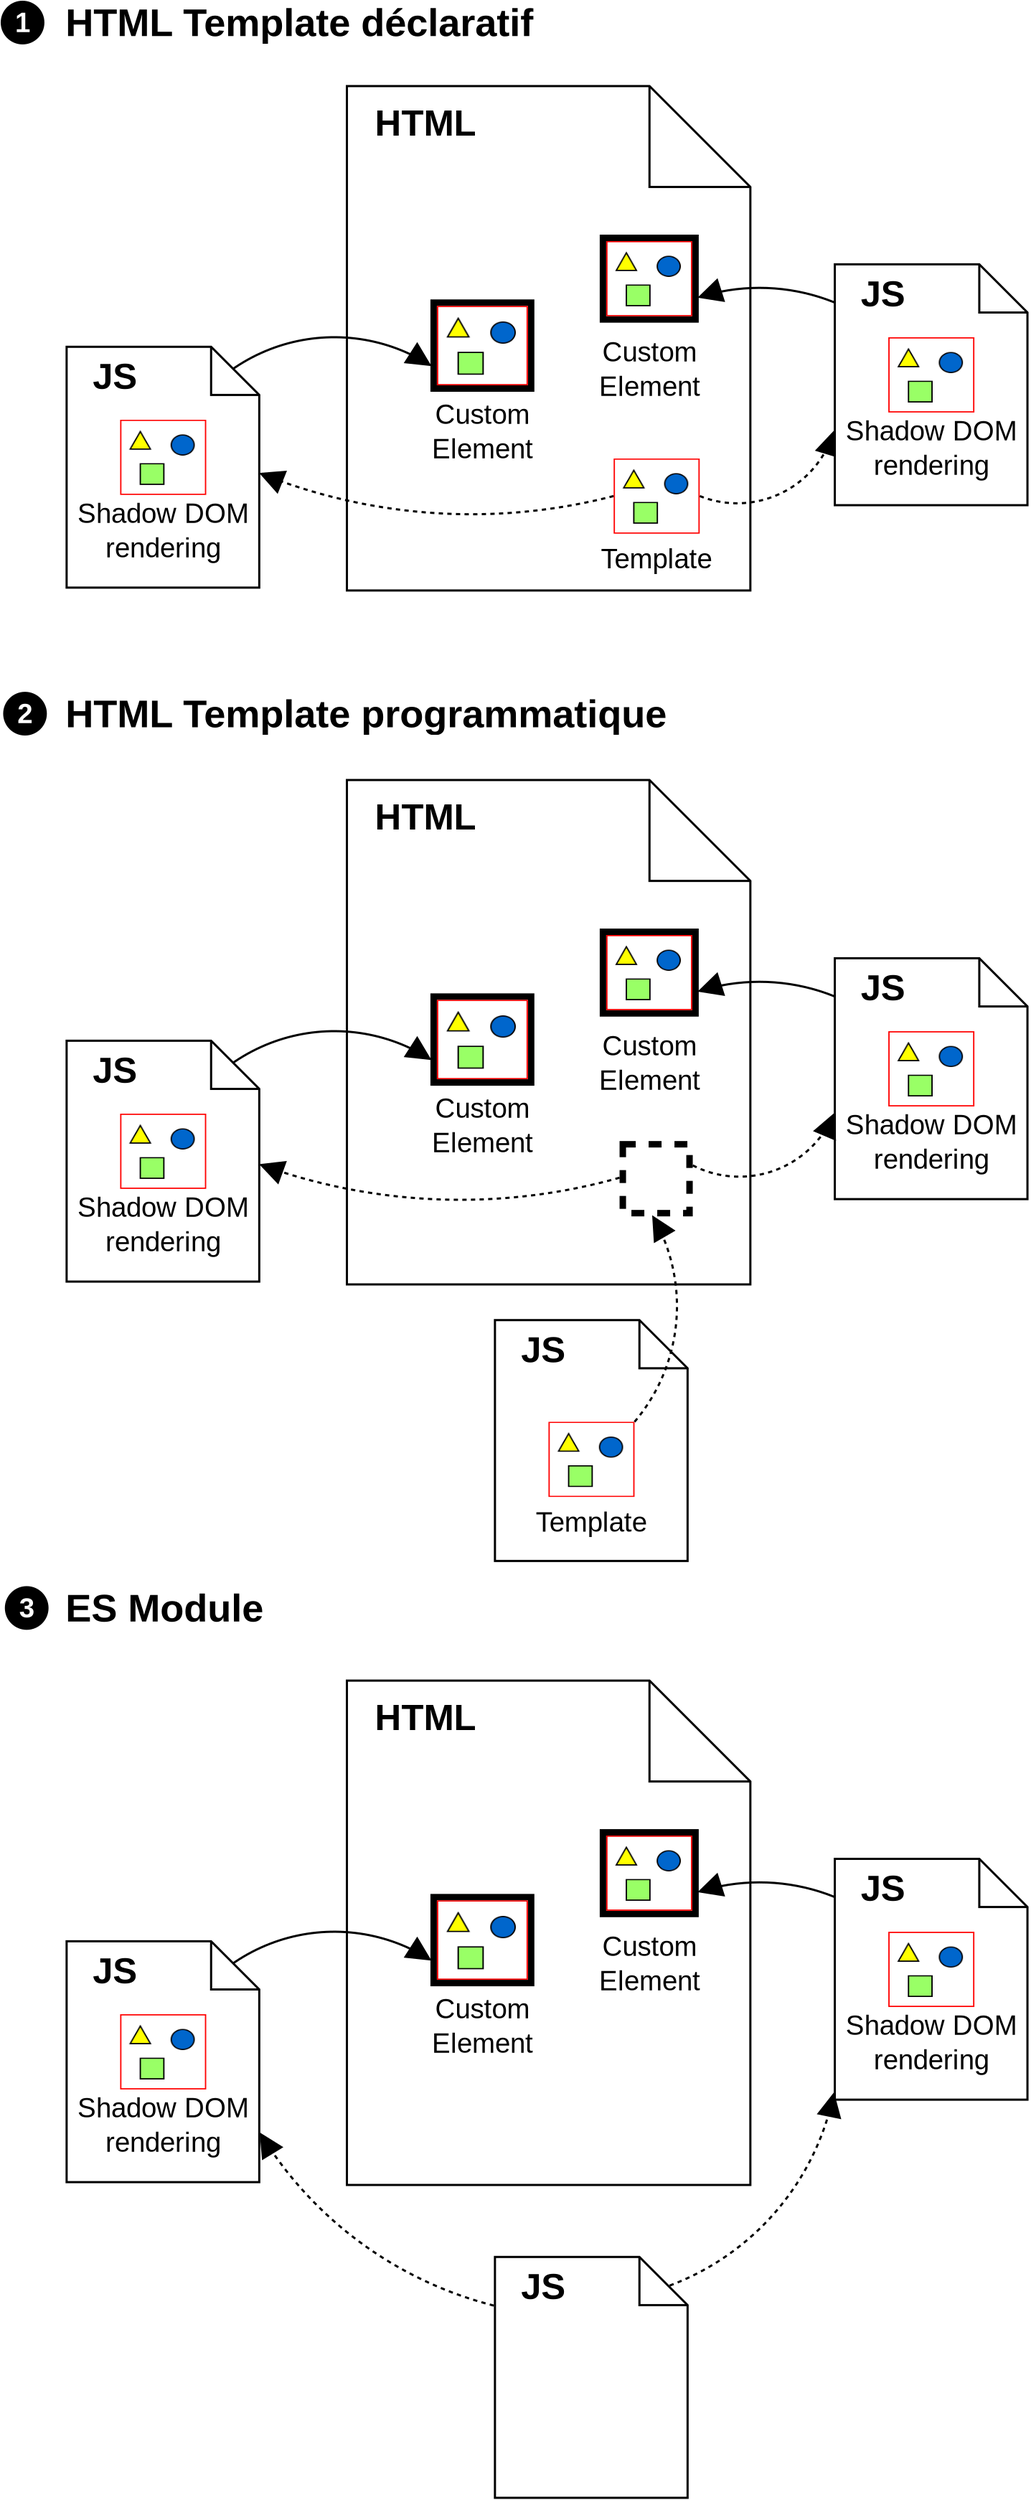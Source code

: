 <?xml version="1.0" encoding="UTF-8"?>
<dia:diagram xmlns:dia="http://www.lysator.liu.se/~alla/dia/">
  <dia:layer name="Background" visible="true" active="true">
    <dia:object type="Filesystem - File" version="1" id="O0">
      <dia:attribute name="obj_pos">
        <dia:point val="13.84,26.618"/>
      </dia:attribute>
      <dia:attribute name="obj_bb">
        <dia:rectangle val="13.815,26.593;23.247,38.358"/>
      </dia:attribute>
      <dia:attribute name="meta">
        <dia:composite type="dict"/>
      </dia:attribute>
      <dia:attribute name="elem_corner">
        <dia:point val="13.84,26.618"/>
      </dia:attribute>
      <dia:attribute name="elem_width">
        <dia:real val="9.372"/>
      </dia:attribute>
      <dia:attribute name="elem_height">
        <dia:real val="11.715"/>
      </dia:attribute>
      <dia:attribute name="line_width">
        <dia:real val="0.05"/>
      </dia:attribute>
      <dia:attribute name="line_colour">
        <dia:color val="#000000"/>
      </dia:attribute>
      <dia:attribute name="fill_colour">
        <dia:color val="#ffffff"/>
      </dia:attribute>
      <dia:attribute name="show_background">
        <dia:boolean val="true"/>
      </dia:attribute>
      <dia:attribute name="line_style">
        <dia:enum val="0"/>
        <dia:real val="1"/>
      </dia:attribute>
      <dia:attribute name="flip_horizontal">
        <dia:boolean val="false"/>
      </dia:attribute>
      <dia:attribute name="flip_vertical">
        <dia:boolean val="false"/>
      </dia:attribute>
      <dia:attribute name="subscale">
        <dia:real val="1"/>
      </dia:attribute>
    </dia:object>
    <dia:object type="Standard - Text" version="1" id="O1">
      <dia:attribute name="obj_pos">
        <dia:point val="14.49,27.768"/>
      </dia:attribute>
      <dia:attribute name="obj_bb">
        <dia:rectangle val="14.49,27.001;16.843,27.947"/>
      </dia:attribute>
      <dia:attribute name="text">
        <dia:composite type="text">
          <dia:attribute name="string">
            <dia:string>#HTML#</dia:string>
          </dia:attribute>
          <dia:attribute name="font">
            <dia:font family="Liberation Sans" style="80" name="Courier"/>
          </dia:attribute>
          <dia:attribute name="height">
            <dia:real val="1.058"/>
          </dia:attribute>
          <dia:attribute name="pos">
            <dia:point val="14.49,27.768"/>
          </dia:attribute>
          <dia:attribute name="color">
            <dia:color val="#000000"/>
          </dia:attribute>
          <dia:attribute name="alignment">
            <dia:enum val="0"/>
          </dia:attribute>
        </dia:composite>
      </dia:attribute>
      <dia:attribute name="valign">
        <dia:enum val="3"/>
      </dia:attribute>
    </dia:object>
    <dia:object type="Standard - Arc" version="0" id="O2">
      <dia:attribute name="obj_pos">
        <dia:point val="27.412,33.555"/>
      </dia:attribute>
      <dia:attribute name="obj_bb">
        <dia:rectangle val="20.83,30.698;27.444,33.587"/>
      </dia:attribute>
      <dia:attribute name="conn_endpoints">
        <dia:point val="27.412,33.555"/>
        <dia:point val="20.863,31.09"/>
      </dia:attribute>
      <dia:attribute name="curve_distance">
        <dia:real val="1.0"/>
      </dia:attribute>
      <dia:attribute name="line_width">
        <dia:real val="0.05"/>
      </dia:attribute>
      <dia:attribute name="end_arrow">
        <dia:enum val="3"/>
      </dia:attribute>
      <dia:attribute name="end_arrow_length">
        <dia:real val="0.5"/>
      </dia:attribute>
      <dia:attribute name="end_arrow_width">
        <dia:real val="0.5"/>
      </dia:attribute>
      <dia:connections>
        <dia:connection handle="1" to="O4" connection="8"/>
      </dia:connections>
    </dia:object>
    <dia:object type="Standard - Arc" version="0" id="O3">
      <dia:attribute name="obj_pos">
        <dia:point val="9.567,35.47"/>
      </dia:attribute>
      <dia:attribute name="obj_bb">
        <dia:rectangle val="9.534,32.104;17.02,35.502"/>
      </dia:attribute>
      <dia:attribute name="conn_endpoints">
        <dia:point val="9.567,35.47"/>
        <dia:point val="16.988,32.645"/>
      </dia:attribute>
      <dia:attribute name="curve_distance">
        <dia:real val="-1.676"/>
      </dia:attribute>
      <dia:attribute name="line_width">
        <dia:real val="0.05"/>
      </dia:attribute>
      <dia:attribute name="end_arrow">
        <dia:enum val="3"/>
      </dia:attribute>
      <dia:attribute name="end_arrow_length">
        <dia:real val="0.5"/>
      </dia:attribute>
      <dia:attribute name="end_arrow_width">
        <dia:real val="0.5"/>
      </dia:attribute>
      <dia:connections>
        <dia:connection handle="1" to="O6" connection="8"/>
      </dia:connections>
    </dia:object>
    <dia:group>
      <dia:object type="Standard - Image" version="0" id="O4">
        <dia:attribute name="obj_pos">
          <dia:point val="19.863,30.218"/>
        </dia:attribute>
        <dia:attribute name="obj_bb">
          <dia:rectangle val="19.788,30.143;21.938,32.038"/>
        </dia:attribute>
        <dia:attribute name="elem_corner">
          <dia:point val="19.863,30.218"/>
        </dia:attribute>
        <dia:attribute name="elem_width">
          <dia:real val="2.0"/>
        </dia:attribute>
        <dia:attribute name="elem_height">
          <dia:real val="1.745"/>
        </dia:attribute>
        <dia:attribute name="border_width">
          <dia:real val="0.15"/>
        </dia:attribute>
        <dia:attribute name="draw_border">
          <dia:boolean val="true"/>
        </dia:attribute>
        <dia:attribute name="keep_aspect">
          <dia:boolean val="true"/>
        </dia:attribute>
        <dia:attribute name="file">
          <dia:string>#icons/custom-elements.svg#</dia:string>
        </dia:attribute>
      </dia:object>
      <dia:object type="Standard - Text" version="1" id="O5">
        <dia:attribute name="obj_pos">
          <dia:point val="20.871,33.012"/>
        </dia:attribute>
        <dia:attribute name="obj_bb">
          <dia:rectangle val="19.699,32.433;22.044,33.948"/>
        </dia:attribute>
        <dia:attribute name="text">
          <dia:composite type="text">
            <dia:attribute name="string">
              <dia:string>#Custom
Element#</dia:string>
            </dia:attribute>
            <dia:attribute name="font">
              <dia:font family="Liberation Sans" style="0" name="Courier"/>
            </dia:attribute>
            <dia:attribute name="height">
              <dia:real val="0.8"/>
            </dia:attribute>
            <dia:attribute name="pos">
              <dia:point val="20.871,33.012"/>
            </dia:attribute>
            <dia:attribute name="color">
              <dia:color val="#000000"/>
            </dia:attribute>
            <dia:attribute name="alignment">
              <dia:enum val="1"/>
            </dia:attribute>
          </dia:composite>
        </dia:attribute>
        <dia:attribute name="valign">
          <dia:enum val="3"/>
        </dia:attribute>
      </dia:object>
    </dia:group>
    <dia:group>
      <dia:object type="Standard - Image" version="0" id="O6">
        <dia:attribute name="obj_pos">
          <dia:point val="15.93,31.723"/>
        </dia:attribute>
        <dia:attribute name="obj_bb">
          <dia:rectangle val="15.855,31.648;18.12,33.643"/>
        </dia:attribute>
        <dia:attribute name="elem_corner">
          <dia:point val="15.93,31.723"/>
        </dia:attribute>
        <dia:attribute name="elem_width">
          <dia:real val="2.115"/>
        </dia:attribute>
        <dia:attribute name="elem_height">
          <dia:real val="1.845"/>
        </dia:attribute>
        <dia:attribute name="border_width">
          <dia:real val="0.15"/>
        </dia:attribute>
        <dia:attribute name="draw_border">
          <dia:boolean val="true"/>
        </dia:attribute>
        <dia:attribute name="keep_aspect">
          <dia:boolean val="true"/>
        </dia:attribute>
        <dia:attribute name="file">
          <dia:string>#icons/custom-elements.svg#</dia:string>
        </dia:attribute>
      </dia:object>
      <dia:object type="Standard - Text" version="1" id="O7">
        <dia:attribute name="obj_pos">
          <dia:point val="16.988,34.462"/>
        </dia:attribute>
        <dia:attribute name="obj_bb">
          <dia:rectangle val="15.815,33.883;18.16,35.398"/>
        </dia:attribute>
        <dia:attribute name="text">
          <dia:composite type="text">
            <dia:attribute name="string">
              <dia:string>#Custom
Element#</dia:string>
            </dia:attribute>
            <dia:attribute name="font">
              <dia:font family="Liberation Sans" style="0" name="Courier"/>
            </dia:attribute>
            <dia:attribute name="height">
              <dia:real val="0.8"/>
            </dia:attribute>
            <dia:attribute name="pos">
              <dia:point val="16.988,34.462"/>
            </dia:attribute>
            <dia:attribute name="color">
              <dia:color val="#000000"/>
            </dia:attribute>
            <dia:attribute name="alignment">
              <dia:enum val="1"/>
            </dia:attribute>
          </dia:composite>
        </dia:attribute>
        <dia:attribute name="valign">
          <dia:enum val="3"/>
        </dia:attribute>
      </dia:object>
    </dia:group>
    <dia:group>
      <dia:group>
        <dia:object type="Filesystem - File" version="1" id="O8">
          <dia:attribute name="obj_pos">
            <dia:point val="7.329,32.673"/>
          </dia:attribute>
          <dia:attribute name="obj_bb">
            <dia:rectangle val="7.304,32.648;11.84,38.292"/>
          </dia:attribute>
          <dia:attribute name="meta">
            <dia:composite type="dict"/>
          </dia:attribute>
          <dia:attribute name="elem_corner">
            <dia:point val="7.329,32.673"/>
          </dia:attribute>
          <dia:attribute name="elem_width">
            <dia:real val="4.475"/>
          </dia:attribute>
          <dia:attribute name="elem_height">
            <dia:real val="5.594"/>
          </dia:attribute>
          <dia:attribute name="line_width">
            <dia:real val="0.05"/>
          </dia:attribute>
          <dia:attribute name="line_colour">
            <dia:color val="#000000"/>
          </dia:attribute>
          <dia:attribute name="fill_colour">
            <dia:color val="#ffffff"/>
          </dia:attribute>
          <dia:attribute name="show_background">
            <dia:boolean val="true"/>
          </dia:attribute>
          <dia:attribute name="line_style">
            <dia:enum val="0"/>
            <dia:real val="1"/>
          </dia:attribute>
          <dia:attribute name="flip_horizontal">
            <dia:boolean val="false"/>
          </dia:attribute>
          <dia:attribute name="flip_vertical">
            <dia:boolean val="false"/>
          </dia:attribute>
          <dia:attribute name="subscale">
            <dia:real val="1"/>
          </dia:attribute>
        </dia:object>
        <dia:group>
          <dia:object type="Standard - Image" version="0" id="O9">
            <dia:attribute name="obj_pos">
              <dia:point val="8.572,34.368"/>
            </dia:attribute>
            <dia:attribute name="obj_bb">
              <dia:rectangle val="8.547,34.343;10.597,36.138"/>
            </dia:attribute>
            <dia:attribute name="elem_corner">
              <dia:point val="8.572,34.368"/>
            </dia:attribute>
            <dia:attribute name="elem_width">
              <dia:real val="2"/>
            </dia:attribute>
            <dia:attribute name="elem_height">
              <dia:real val="1.745"/>
            </dia:attribute>
            <dia:attribute name="border_width">
              <dia:real val="0.05"/>
            </dia:attribute>
            <dia:attribute name="draw_border">
              <dia:boolean val="false"/>
            </dia:attribute>
            <dia:attribute name="keep_aspect">
              <dia:boolean val="true"/>
            </dia:attribute>
            <dia:attribute name="file">
              <dia:string>#icons/shadow-dom.svg#</dia:string>
            </dia:attribute>
          </dia:object>
          <dia:object type="Standard - Text" version="1" id="O10">
            <dia:attribute name="obj_pos">
              <dia:point val="9.572,36.762"/>
            </dia:attribute>
            <dia:attribute name="obj_bb">
              <dia:rectangle val="7.582,36.183;11.562,37.698"/>
            </dia:attribute>
            <dia:attribute name="text">
              <dia:composite type="text">
                <dia:attribute name="string">
                  <dia:string>#Shadow DOM
rendering#</dia:string>
                </dia:attribute>
                <dia:attribute name="font">
                  <dia:font family="Liberation Sans" style="0" name="Courier"/>
                </dia:attribute>
                <dia:attribute name="height">
                  <dia:real val="0.8"/>
                </dia:attribute>
                <dia:attribute name="pos">
                  <dia:point val="9.572,36.762"/>
                </dia:attribute>
                <dia:attribute name="color">
                  <dia:color val="#000000"/>
                </dia:attribute>
                <dia:attribute name="alignment">
                  <dia:enum val="1"/>
                </dia:attribute>
              </dia:composite>
            </dia:attribute>
            <dia:attribute name="valign">
              <dia:enum val="3"/>
            </dia:attribute>
          </dia:object>
        </dia:group>
      </dia:group>
      <dia:object type="Standard - Text" version="1" id="O11">
        <dia:attribute name="obj_pos">
          <dia:point val="7.934,33.654"/>
        </dia:attribute>
        <dia:attribute name="obj_bb">
          <dia:rectangle val="7.934,32.888;8.969,33.834"/>
        </dia:attribute>
        <dia:attribute name="text">
          <dia:composite type="text">
            <dia:attribute name="string">
              <dia:string>#JS#</dia:string>
            </dia:attribute>
            <dia:attribute name="font">
              <dia:font family="Liberation Sans" style="80" name="Courier"/>
            </dia:attribute>
            <dia:attribute name="height">
              <dia:real val="1.058"/>
            </dia:attribute>
            <dia:attribute name="pos">
              <dia:point val="7.934,33.654"/>
            </dia:attribute>
            <dia:attribute name="color">
              <dia:color val="#000000"/>
            </dia:attribute>
            <dia:attribute name="alignment">
              <dia:enum val="0"/>
            </dia:attribute>
          </dia:composite>
        </dia:attribute>
        <dia:attribute name="valign">
          <dia:enum val="3"/>
        </dia:attribute>
      </dia:object>
    </dia:group>
    <dia:group>
      <dia:group>
        <dia:object type="Filesystem - File" version="1" id="O12">
          <dia:attribute name="obj_pos">
            <dia:point val="25.174,30.758"/>
          </dia:attribute>
          <dia:attribute name="obj_bb">
            <dia:rectangle val="25.149,30.733;29.685,36.377"/>
          </dia:attribute>
          <dia:attribute name="meta">
            <dia:composite type="dict"/>
          </dia:attribute>
          <dia:attribute name="elem_corner">
            <dia:point val="25.174,30.758"/>
          </dia:attribute>
          <dia:attribute name="elem_width">
            <dia:real val="4.475"/>
          </dia:attribute>
          <dia:attribute name="elem_height">
            <dia:real val="5.594"/>
          </dia:attribute>
          <dia:attribute name="line_width">
            <dia:real val="0.05"/>
          </dia:attribute>
          <dia:attribute name="line_colour">
            <dia:color val="#000000"/>
          </dia:attribute>
          <dia:attribute name="fill_colour">
            <dia:color val="#ffffff"/>
          </dia:attribute>
          <dia:attribute name="show_background">
            <dia:boolean val="true"/>
          </dia:attribute>
          <dia:attribute name="line_style">
            <dia:enum val="0"/>
            <dia:real val="1"/>
          </dia:attribute>
          <dia:attribute name="flip_horizontal">
            <dia:boolean val="false"/>
          </dia:attribute>
          <dia:attribute name="flip_vertical">
            <dia:boolean val="false"/>
          </dia:attribute>
          <dia:attribute name="subscale">
            <dia:real val="1"/>
          </dia:attribute>
        </dia:object>
        <dia:group>
          <dia:object type="Standard - Image" version="0" id="O13">
            <dia:attribute name="obj_pos">
              <dia:point val="26.417,32.453"/>
            </dia:attribute>
            <dia:attribute name="obj_bb">
              <dia:rectangle val="26.392,32.428;28.442,34.222"/>
            </dia:attribute>
            <dia:attribute name="elem_corner">
              <dia:point val="26.417,32.453"/>
            </dia:attribute>
            <dia:attribute name="elem_width">
              <dia:real val="2"/>
            </dia:attribute>
            <dia:attribute name="elem_height">
              <dia:real val="1.745"/>
            </dia:attribute>
            <dia:attribute name="border_width">
              <dia:real val="0.05"/>
            </dia:attribute>
            <dia:attribute name="draw_border">
              <dia:boolean val="false"/>
            </dia:attribute>
            <dia:attribute name="keep_aspect">
              <dia:boolean val="true"/>
            </dia:attribute>
            <dia:attribute name="file">
              <dia:string>#icons/shadow-dom.svg#</dia:string>
            </dia:attribute>
          </dia:object>
          <dia:object type="Standard - Text" version="1" id="O14">
            <dia:attribute name="obj_pos">
              <dia:point val="27.417,34.847"/>
            </dia:attribute>
            <dia:attribute name="obj_bb">
              <dia:rectangle val="25.427,34.268;29.407,35.783"/>
            </dia:attribute>
            <dia:attribute name="text">
              <dia:composite type="text">
                <dia:attribute name="string">
                  <dia:string>#Shadow DOM
rendering#</dia:string>
                </dia:attribute>
                <dia:attribute name="font">
                  <dia:font family="Liberation Sans" style="0" name="Courier"/>
                </dia:attribute>
                <dia:attribute name="height">
                  <dia:real val="0.8"/>
                </dia:attribute>
                <dia:attribute name="pos">
                  <dia:point val="27.417,34.847"/>
                </dia:attribute>
                <dia:attribute name="color">
                  <dia:color val="#000000"/>
                </dia:attribute>
                <dia:attribute name="alignment">
                  <dia:enum val="1"/>
                </dia:attribute>
              </dia:composite>
            </dia:attribute>
            <dia:attribute name="valign">
              <dia:enum val="3"/>
            </dia:attribute>
          </dia:object>
        </dia:group>
      </dia:group>
      <dia:object type="Standard - Text" version="1" id="O15">
        <dia:attribute name="obj_pos">
          <dia:point val="25.779,31.739"/>
        </dia:attribute>
        <dia:attribute name="obj_bb">
          <dia:rectangle val="25.779,30.973;26.814,31.919"/>
        </dia:attribute>
        <dia:attribute name="text">
          <dia:composite type="text">
            <dia:attribute name="string">
              <dia:string>#JS#</dia:string>
            </dia:attribute>
            <dia:attribute name="font">
              <dia:font family="Liberation Sans" style="80" name="Courier"/>
            </dia:attribute>
            <dia:attribute name="height">
              <dia:real val="1.058"/>
            </dia:attribute>
            <dia:attribute name="pos">
              <dia:point val="25.779,31.739"/>
            </dia:attribute>
            <dia:attribute name="color">
              <dia:color val="#000000"/>
            </dia:attribute>
            <dia:attribute name="alignment">
              <dia:enum val="0"/>
            </dia:attribute>
          </dia:composite>
        </dia:attribute>
        <dia:attribute name="valign">
          <dia:enum val="3"/>
        </dia:attribute>
      </dia:object>
    </dia:group>
    <dia:object type="Standard - Box" version="0" id="O16">
      <dia:attribute name="obj_pos">
        <dia:point val="20.249,35.078"/>
      </dia:attribute>
      <dia:attribute name="obj_bb">
        <dia:rectangle val="20.174,35.003;21.874,36.753"/>
      </dia:attribute>
      <dia:attribute name="elem_corner">
        <dia:point val="20.249,35.078"/>
      </dia:attribute>
      <dia:attribute name="elem_width">
        <dia:real val="1.55"/>
      </dia:attribute>
      <dia:attribute name="elem_height">
        <dia:real val="1.6"/>
      </dia:attribute>
      <dia:attribute name="border_width">
        <dia:real val="0.15"/>
      </dia:attribute>
      <dia:attribute name="show_background">
        <dia:boolean val="true"/>
      </dia:attribute>
      <dia:attribute name="line_style">
        <dia:enum val="1"/>
      </dia:attribute>
      <dia:attribute name="dashlength">
        <dia:real val="0.3"/>
      </dia:attribute>
    </dia:object>
    <dia:object type="Standard - Arc" version="0" id="O17">
      <dia:attribute name="obj_pos">
        <dia:point val="21.024,35.878"/>
      </dia:attribute>
      <dia:attribute name="obj_bb">
        <dia:rectangle val="9.537,35.334;21.05,36.374"/>
      </dia:attribute>
      <dia:attribute name="conn_endpoints">
        <dia:point val="21.024,35.878"/>
        <dia:point val="9.567,35.47"/>
      </dia:attribute>
      <dia:attribute name="curve_distance">
        <dia:real val="-0.66"/>
      </dia:attribute>
      <dia:attribute name="line_width">
        <dia:real val="0.05"/>
      </dia:attribute>
      <dia:attribute name="line_style">
        <dia:enum val="4"/>
      </dia:attribute>
      <dia:attribute name="end_arrow">
        <dia:enum val="3"/>
      </dia:attribute>
      <dia:attribute name="end_arrow_length">
        <dia:real val="0.5"/>
      </dia:attribute>
      <dia:attribute name="end_arrow_width">
        <dia:real val="0.5"/>
      </dia:attribute>
      <dia:connections>
        <dia:connection handle="0" to="O16" connection="8"/>
        <dia:connection handle="1" to="O8" connection="4"/>
      </dia:connections>
    </dia:object>
    <dia:object type="Standard - Arc" version="0" id="O18">
      <dia:attribute name="obj_pos">
        <dia:point val="21.024,35.878"/>
      </dia:attribute>
      <dia:attribute name="obj_bb">
        <dia:rectangle val="20.992,33.523;27.444,35.936"/>
      </dia:attribute>
      <dia:attribute name="conn_endpoints">
        <dia:point val="21.024,35.878"/>
        <dia:point val="27.412,33.555"/>
      </dia:attribute>
      <dia:attribute name="curve_distance">
        <dia:real val="0.76"/>
      </dia:attribute>
      <dia:attribute name="line_width">
        <dia:real val="0.05"/>
      </dia:attribute>
      <dia:attribute name="line_style">
        <dia:enum val="4"/>
      </dia:attribute>
      <dia:attribute name="end_arrow">
        <dia:enum val="3"/>
      </dia:attribute>
      <dia:attribute name="end_arrow_length">
        <dia:real val="0.5"/>
      </dia:attribute>
      <dia:attribute name="end_arrow_width">
        <dia:real val="0.5"/>
      </dia:attribute>
      <dia:connections>
        <dia:connection handle="0" to="O16" connection="8"/>
        <dia:connection handle="1" to="O12" connection="4"/>
      </dia:connections>
    </dia:object>
    <dia:object type="Filesystem - File" version="1" id="O19">
      <dia:attribute name="obj_pos">
        <dia:point val="13.84,47.535"/>
      </dia:attribute>
      <dia:attribute name="obj_bb">
        <dia:rectangle val="13.815,47.51;23.247,59.275"/>
      </dia:attribute>
      <dia:attribute name="meta">
        <dia:composite type="dict"/>
      </dia:attribute>
      <dia:attribute name="elem_corner">
        <dia:point val="13.84,47.535"/>
      </dia:attribute>
      <dia:attribute name="elem_width">
        <dia:real val="9.372"/>
      </dia:attribute>
      <dia:attribute name="elem_height">
        <dia:real val="11.715"/>
      </dia:attribute>
      <dia:attribute name="line_width">
        <dia:real val="0.05"/>
      </dia:attribute>
      <dia:attribute name="line_colour">
        <dia:color val="#000000"/>
      </dia:attribute>
      <dia:attribute name="fill_colour">
        <dia:color val="#ffffff"/>
      </dia:attribute>
      <dia:attribute name="show_background">
        <dia:boolean val="true"/>
      </dia:attribute>
      <dia:attribute name="line_style">
        <dia:enum val="0"/>
        <dia:real val="1"/>
      </dia:attribute>
      <dia:attribute name="flip_horizontal">
        <dia:boolean val="false"/>
      </dia:attribute>
      <dia:attribute name="flip_vertical">
        <dia:boolean val="false"/>
      </dia:attribute>
      <dia:attribute name="subscale">
        <dia:real val="1"/>
      </dia:attribute>
    </dia:object>
    <dia:object type="Standard - Text" version="1" id="O20">
      <dia:attribute name="obj_pos">
        <dia:point val="14.49,48.685"/>
      </dia:attribute>
      <dia:attribute name="obj_bb">
        <dia:rectangle val="14.49,47.919;16.843,48.864"/>
      </dia:attribute>
      <dia:attribute name="text">
        <dia:composite type="text">
          <dia:attribute name="string">
            <dia:string>#HTML#</dia:string>
          </dia:attribute>
          <dia:attribute name="font">
            <dia:font family="Liberation Sans" style="80" name="Courier"/>
          </dia:attribute>
          <dia:attribute name="height">
            <dia:real val="1.058"/>
          </dia:attribute>
          <dia:attribute name="pos">
            <dia:point val="14.49,48.685"/>
          </dia:attribute>
          <dia:attribute name="color">
            <dia:color val="#000000"/>
          </dia:attribute>
          <dia:attribute name="alignment">
            <dia:enum val="0"/>
          </dia:attribute>
        </dia:composite>
      </dia:attribute>
      <dia:attribute name="valign">
        <dia:enum val="3"/>
      </dia:attribute>
    </dia:object>
    <dia:object type="Standard - Arc" version="0" id="O21">
      <dia:attribute name="obj_pos">
        <dia:point val="27.412,54.472"/>
      </dia:attribute>
      <dia:attribute name="obj_bb">
        <dia:rectangle val="20.83,51.615;27.444,54.504"/>
      </dia:attribute>
      <dia:attribute name="conn_endpoints">
        <dia:point val="27.412,54.472"/>
        <dia:point val="20.863,52.007"/>
      </dia:attribute>
      <dia:attribute name="curve_distance">
        <dia:real val="1.0"/>
      </dia:attribute>
      <dia:attribute name="line_width">
        <dia:real val="0.05"/>
      </dia:attribute>
      <dia:attribute name="end_arrow">
        <dia:enum val="3"/>
      </dia:attribute>
      <dia:attribute name="end_arrow_length">
        <dia:real val="0.5"/>
      </dia:attribute>
      <dia:attribute name="end_arrow_width">
        <dia:real val="0.5"/>
      </dia:attribute>
      <dia:connections>
        <dia:connection handle="1" to="O23" connection="8"/>
      </dia:connections>
    </dia:object>
    <dia:object type="Standard - Arc" version="0" id="O22">
      <dia:attribute name="obj_pos">
        <dia:point val="9.567,56.387"/>
      </dia:attribute>
      <dia:attribute name="obj_bb">
        <dia:rectangle val="9.534,53.021;17.02,56.419"/>
      </dia:attribute>
      <dia:attribute name="conn_endpoints">
        <dia:point val="9.567,56.387"/>
        <dia:point val="16.988,53.562"/>
      </dia:attribute>
      <dia:attribute name="curve_distance">
        <dia:real val="-1.676"/>
      </dia:attribute>
      <dia:attribute name="line_width">
        <dia:real val="0.05"/>
      </dia:attribute>
      <dia:attribute name="end_arrow">
        <dia:enum val="3"/>
      </dia:attribute>
      <dia:attribute name="end_arrow_length">
        <dia:real val="0.5"/>
      </dia:attribute>
      <dia:attribute name="end_arrow_width">
        <dia:real val="0.5"/>
      </dia:attribute>
      <dia:connections>
        <dia:connection handle="1" to="O25" connection="8"/>
      </dia:connections>
    </dia:object>
    <dia:group>
      <dia:object type="Standard - Image" version="0" id="O23">
        <dia:attribute name="obj_pos">
          <dia:point val="19.863,51.135"/>
        </dia:attribute>
        <dia:attribute name="obj_bb">
          <dia:rectangle val="19.788,51.06;21.938,52.955"/>
        </dia:attribute>
        <dia:attribute name="elem_corner">
          <dia:point val="19.863,51.135"/>
        </dia:attribute>
        <dia:attribute name="elem_width">
          <dia:real val="2.0"/>
        </dia:attribute>
        <dia:attribute name="elem_height">
          <dia:real val="1.745"/>
        </dia:attribute>
        <dia:attribute name="border_width">
          <dia:real val="0.15"/>
        </dia:attribute>
        <dia:attribute name="draw_border">
          <dia:boolean val="true"/>
        </dia:attribute>
        <dia:attribute name="keep_aspect">
          <dia:boolean val="true"/>
        </dia:attribute>
        <dia:attribute name="file">
          <dia:string>#icons/custom-elements.svg#</dia:string>
        </dia:attribute>
      </dia:object>
      <dia:object type="Standard - Text" version="1" id="O24">
        <dia:attribute name="obj_pos">
          <dia:point val="20.871,53.929"/>
        </dia:attribute>
        <dia:attribute name="obj_bb">
          <dia:rectangle val="19.699,53.35;22.044,54.865"/>
        </dia:attribute>
        <dia:attribute name="text">
          <dia:composite type="text">
            <dia:attribute name="string">
              <dia:string>#Custom
Element#</dia:string>
            </dia:attribute>
            <dia:attribute name="font">
              <dia:font family="Liberation Sans" style="0" name="Courier"/>
            </dia:attribute>
            <dia:attribute name="height">
              <dia:real val="0.8"/>
            </dia:attribute>
            <dia:attribute name="pos">
              <dia:point val="20.871,53.929"/>
            </dia:attribute>
            <dia:attribute name="color">
              <dia:color val="#000000"/>
            </dia:attribute>
            <dia:attribute name="alignment">
              <dia:enum val="1"/>
            </dia:attribute>
          </dia:composite>
        </dia:attribute>
        <dia:attribute name="valign">
          <dia:enum val="3"/>
        </dia:attribute>
      </dia:object>
    </dia:group>
    <dia:group>
      <dia:object type="Standard - Image" version="0" id="O25">
        <dia:attribute name="obj_pos">
          <dia:point val="15.93,52.64"/>
        </dia:attribute>
        <dia:attribute name="obj_bb">
          <dia:rectangle val="15.855,52.565;18.12,54.56"/>
        </dia:attribute>
        <dia:attribute name="elem_corner">
          <dia:point val="15.93,52.64"/>
        </dia:attribute>
        <dia:attribute name="elem_width">
          <dia:real val="2.115"/>
        </dia:attribute>
        <dia:attribute name="elem_height">
          <dia:real val="1.845"/>
        </dia:attribute>
        <dia:attribute name="border_width">
          <dia:real val="0.15"/>
        </dia:attribute>
        <dia:attribute name="draw_border">
          <dia:boolean val="true"/>
        </dia:attribute>
        <dia:attribute name="keep_aspect">
          <dia:boolean val="true"/>
        </dia:attribute>
        <dia:attribute name="file">
          <dia:string>#icons/custom-elements.svg#</dia:string>
        </dia:attribute>
      </dia:object>
      <dia:object type="Standard - Text" version="1" id="O26">
        <dia:attribute name="obj_pos">
          <dia:point val="16.988,55.379"/>
        </dia:attribute>
        <dia:attribute name="obj_bb">
          <dia:rectangle val="15.815,54.8;18.16,56.315"/>
        </dia:attribute>
        <dia:attribute name="text">
          <dia:composite type="text">
            <dia:attribute name="string">
              <dia:string>#Custom
Element#</dia:string>
            </dia:attribute>
            <dia:attribute name="font">
              <dia:font family="Liberation Sans" style="0" name="Courier"/>
            </dia:attribute>
            <dia:attribute name="height">
              <dia:real val="0.8"/>
            </dia:attribute>
            <dia:attribute name="pos">
              <dia:point val="16.988,55.379"/>
            </dia:attribute>
            <dia:attribute name="color">
              <dia:color val="#000000"/>
            </dia:attribute>
            <dia:attribute name="alignment">
              <dia:enum val="1"/>
            </dia:attribute>
          </dia:composite>
        </dia:attribute>
        <dia:attribute name="valign">
          <dia:enum val="3"/>
        </dia:attribute>
      </dia:object>
    </dia:group>
    <dia:group>
      <dia:group>
        <dia:object type="Filesystem - File" version="1" id="O27">
          <dia:attribute name="obj_pos">
            <dia:point val="7.329,53.59"/>
          </dia:attribute>
          <dia:attribute name="obj_bb">
            <dia:rectangle val="7.304,53.565;11.84,59.209"/>
          </dia:attribute>
          <dia:attribute name="meta">
            <dia:composite type="dict"/>
          </dia:attribute>
          <dia:attribute name="elem_corner">
            <dia:point val="7.329,53.59"/>
          </dia:attribute>
          <dia:attribute name="elem_width">
            <dia:real val="4.475"/>
          </dia:attribute>
          <dia:attribute name="elem_height">
            <dia:real val="5.594"/>
          </dia:attribute>
          <dia:attribute name="line_width">
            <dia:real val="0.05"/>
          </dia:attribute>
          <dia:attribute name="line_colour">
            <dia:color val="#000000"/>
          </dia:attribute>
          <dia:attribute name="fill_colour">
            <dia:color val="#ffffff"/>
          </dia:attribute>
          <dia:attribute name="show_background">
            <dia:boolean val="true"/>
          </dia:attribute>
          <dia:attribute name="line_style">
            <dia:enum val="0"/>
            <dia:real val="1"/>
          </dia:attribute>
          <dia:attribute name="flip_horizontal">
            <dia:boolean val="false"/>
          </dia:attribute>
          <dia:attribute name="flip_vertical">
            <dia:boolean val="false"/>
          </dia:attribute>
          <dia:attribute name="subscale">
            <dia:real val="1"/>
          </dia:attribute>
        </dia:object>
        <dia:group>
          <dia:object type="Standard - Image" version="0" id="O28">
            <dia:attribute name="obj_pos">
              <dia:point val="8.572,55.285"/>
            </dia:attribute>
            <dia:attribute name="obj_bb">
              <dia:rectangle val="8.547,55.26;10.597,57.055"/>
            </dia:attribute>
            <dia:attribute name="elem_corner">
              <dia:point val="8.572,55.285"/>
            </dia:attribute>
            <dia:attribute name="elem_width">
              <dia:real val="2"/>
            </dia:attribute>
            <dia:attribute name="elem_height">
              <dia:real val="1.745"/>
            </dia:attribute>
            <dia:attribute name="border_width">
              <dia:real val="0.05"/>
            </dia:attribute>
            <dia:attribute name="draw_border">
              <dia:boolean val="false"/>
            </dia:attribute>
            <dia:attribute name="keep_aspect">
              <dia:boolean val="true"/>
            </dia:attribute>
            <dia:attribute name="file">
              <dia:string>#icons/shadow-dom.svg#</dia:string>
            </dia:attribute>
          </dia:object>
          <dia:object type="Standard - Text" version="1" id="O29">
            <dia:attribute name="obj_pos">
              <dia:point val="9.572,57.679"/>
            </dia:attribute>
            <dia:attribute name="obj_bb">
              <dia:rectangle val="7.582,57.1;11.562,58.615"/>
            </dia:attribute>
            <dia:attribute name="text">
              <dia:composite type="text">
                <dia:attribute name="string">
                  <dia:string>#Shadow DOM
rendering#</dia:string>
                </dia:attribute>
                <dia:attribute name="font">
                  <dia:font family="Liberation Sans" style="0" name="Courier"/>
                </dia:attribute>
                <dia:attribute name="height">
                  <dia:real val="0.8"/>
                </dia:attribute>
                <dia:attribute name="pos">
                  <dia:point val="9.572,57.679"/>
                </dia:attribute>
                <dia:attribute name="color">
                  <dia:color val="#000000"/>
                </dia:attribute>
                <dia:attribute name="alignment">
                  <dia:enum val="1"/>
                </dia:attribute>
              </dia:composite>
            </dia:attribute>
            <dia:attribute name="valign">
              <dia:enum val="3"/>
            </dia:attribute>
          </dia:object>
        </dia:group>
      </dia:group>
      <dia:object type="Standard - Text" version="1" id="O30">
        <dia:attribute name="obj_pos">
          <dia:point val="7.934,54.571"/>
        </dia:attribute>
        <dia:attribute name="obj_bb">
          <dia:rectangle val="7.934,53.805;8.969,54.751"/>
        </dia:attribute>
        <dia:attribute name="text">
          <dia:composite type="text">
            <dia:attribute name="string">
              <dia:string>#JS#</dia:string>
            </dia:attribute>
            <dia:attribute name="font">
              <dia:font family="Liberation Sans" style="80" name="Courier"/>
            </dia:attribute>
            <dia:attribute name="height">
              <dia:real val="1.058"/>
            </dia:attribute>
            <dia:attribute name="pos">
              <dia:point val="7.934,54.571"/>
            </dia:attribute>
            <dia:attribute name="color">
              <dia:color val="#000000"/>
            </dia:attribute>
            <dia:attribute name="alignment">
              <dia:enum val="0"/>
            </dia:attribute>
          </dia:composite>
        </dia:attribute>
        <dia:attribute name="valign">
          <dia:enum val="3"/>
        </dia:attribute>
      </dia:object>
    </dia:group>
    <dia:group>
      <dia:group>
        <dia:object type="Filesystem - File" version="1" id="O31">
          <dia:attribute name="obj_pos">
            <dia:point val="25.174,51.675"/>
          </dia:attribute>
          <dia:attribute name="obj_bb">
            <dia:rectangle val="25.149,51.65;29.685,57.294"/>
          </dia:attribute>
          <dia:attribute name="meta">
            <dia:composite type="dict"/>
          </dia:attribute>
          <dia:attribute name="elem_corner">
            <dia:point val="25.174,51.675"/>
          </dia:attribute>
          <dia:attribute name="elem_width">
            <dia:real val="4.475"/>
          </dia:attribute>
          <dia:attribute name="elem_height">
            <dia:real val="5.594"/>
          </dia:attribute>
          <dia:attribute name="line_width">
            <dia:real val="0.05"/>
          </dia:attribute>
          <dia:attribute name="line_colour">
            <dia:color val="#000000"/>
          </dia:attribute>
          <dia:attribute name="fill_colour">
            <dia:color val="#ffffff"/>
          </dia:attribute>
          <dia:attribute name="show_background">
            <dia:boolean val="true"/>
          </dia:attribute>
          <dia:attribute name="line_style">
            <dia:enum val="0"/>
            <dia:real val="1"/>
          </dia:attribute>
          <dia:attribute name="flip_horizontal">
            <dia:boolean val="false"/>
          </dia:attribute>
          <dia:attribute name="flip_vertical">
            <dia:boolean val="false"/>
          </dia:attribute>
          <dia:attribute name="subscale">
            <dia:real val="1"/>
          </dia:attribute>
        </dia:object>
        <dia:group>
          <dia:object type="Standard - Image" version="0" id="O32">
            <dia:attribute name="obj_pos">
              <dia:point val="26.417,53.37"/>
            </dia:attribute>
            <dia:attribute name="obj_bb">
              <dia:rectangle val="26.392,53.345;28.442,55.14"/>
            </dia:attribute>
            <dia:attribute name="elem_corner">
              <dia:point val="26.417,53.37"/>
            </dia:attribute>
            <dia:attribute name="elem_width">
              <dia:real val="2"/>
            </dia:attribute>
            <dia:attribute name="elem_height">
              <dia:real val="1.745"/>
            </dia:attribute>
            <dia:attribute name="border_width">
              <dia:real val="0.05"/>
            </dia:attribute>
            <dia:attribute name="draw_border">
              <dia:boolean val="false"/>
            </dia:attribute>
            <dia:attribute name="keep_aspect">
              <dia:boolean val="true"/>
            </dia:attribute>
            <dia:attribute name="file">
              <dia:string>#icons/shadow-dom.svg#</dia:string>
            </dia:attribute>
          </dia:object>
          <dia:object type="Standard - Text" version="1" id="O33">
            <dia:attribute name="obj_pos">
              <dia:point val="27.417,55.764"/>
            </dia:attribute>
            <dia:attribute name="obj_bb">
              <dia:rectangle val="25.427,55.185;29.407,56.7"/>
            </dia:attribute>
            <dia:attribute name="text">
              <dia:composite type="text">
                <dia:attribute name="string">
                  <dia:string>#Shadow DOM
rendering#</dia:string>
                </dia:attribute>
                <dia:attribute name="font">
                  <dia:font family="Liberation Sans" style="0" name="Courier"/>
                </dia:attribute>
                <dia:attribute name="height">
                  <dia:real val="0.8"/>
                </dia:attribute>
                <dia:attribute name="pos">
                  <dia:point val="27.417,55.764"/>
                </dia:attribute>
                <dia:attribute name="color">
                  <dia:color val="#000000"/>
                </dia:attribute>
                <dia:attribute name="alignment">
                  <dia:enum val="1"/>
                </dia:attribute>
              </dia:composite>
            </dia:attribute>
            <dia:attribute name="valign">
              <dia:enum val="3"/>
            </dia:attribute>
          </dia:object>
        </dia:group>
      </dia:group>
      <dia:object type="Standard - Text" version="1" id="O34">
        <dia:attribute name="obj_pos">
          <dia:point val="25.779,52.656"/>
        </dia:attribute>
        <dia:attribute name="obj_bb">
          <dia:rectangle val="25.779,51.89;26.814,52.836"/>
        </dia:attribute>
        <dia:attribute name="text">
          <dia:composite type="text">
            <dia:attribute name="string">
              <dia:string>#JS#</dia:string>
            </dia:attribute>
            <dia:attribute name="font">
              <dia:font family="Liberation Sans" style="80" name="Courier"/>
            </dia:attribute>
            <dia:attribute name="height">
              <dia:real val="1.058"/>
            </dia:attribute>
            <dia:attribute name="pos">
              <dia:point val="25.779,52.656"/>
            </dia:attribute>
            <dia:attribute name="color">
              <dia:color val="#000000"/>
            </dia:attribute>
            <dia:attribute name="alignment">
              <dia:enum val="0"/>
            </dia:attribute>
          </dia:composite>
        </dia:attribute>
        <dia:attribute name="valign">
          <dia:enum val="3"/>
        </dia:attribute>
      </dia:object>
    </dia:group>
    <dia:object type="Filesystem - File" version="1" id="O35">
      <dia:attribute name="obj_pos">
        <dia:point val="17.279,60.922"/>
      </dia:attribute>
      <dia:attribute name="obj_bb">
        <dia:rectangle val="17.254,60.898;21.79,66.542"/>
      </dia:attribute>
      <dia:attribute name="meta">
        <dia:composite type="dict"/>
      </dia:attribute>
      <dia:attribute name="elem_corner">
        <dia:point val="17.279,60.922"/>
      </dia:attribute>
      <dia:attribute name="elem_width">
        <dia:real val="4.475"/>
      </dia:attribute>
      <dia:attribute name="elem_height">
        <dia:real val="5.594"/>
      </dia:attribute>
      <dia:attribute name="line_width">
        <dia:real val="0.05"/>
      </dia:attribute>
      <dia:attribute name="line_colour">
        <dia:color val="#000000"/>
      </dia:attribute>
      <dia:attribute name="fill_colour">
        <dia:color val="#ffffff"/>
      </dia:attribute>
      <dia:attribute name="show_background">
        <dia:boolean val="true"/>
      </dia:attribute>
      <dia:attribute name="line_style">
        <dia:enum val="0"/>
        <dia:real val="1"/>
      </dia:attribute>
      <dia:attribute name="flip_horizontal">
        <dia:boolean val="false"/>
      </dia:attribute>
      <dia:attribute name="flip_vertical">
        <dia:boolean val="false"/>
      </dia:attribute>
      <dia:attribute name="subscale">
        <dia:real val="1"/>
      </dia:attribute>
    </dia:object>
    <dia:object type="Standard - Text" version="1" id="O36">
      <dia:attribute name="obj_pos">
        <dia:point val="17.884,61.904"/>
      </dia:attribute>
      <dia:attribute name="obj_bb">
        <dia:rectangle val="17.884,61.138;18.919,62.083"/>
      </dia:attribute>
      <dia:attribute name="text">
        <dia:composite type="text">
          <dia:attribute name="string">
            <dia:string>#JS#</dia:string>
          </dia:attribute>
          <dia:attribute name="font">
            <dia:font family="Liberation Sans" style="80" name="Courier"/>
          </dia:attribute>
          <dia:attribute name="height">
            <dia:real val="1.058"/>
          </dia:attribute>
          <dia:attribute name="pos">
            <dia:point val="17.884,61.904"/>
          </dia:attribute>
          <dia:attribute name="color">
            <dia:color val="#000000"/>
          </dia:attribute>
          <dia:attribute name="alignment">
            <dia:enum val="0"/>
          </dia:attribute>
        </dia:composite>
      </dia:attribute>
      <dia:attribute name="valign">
        <dia:enum val="3"/>
      </dia:attribute>
    </dia:object>
    <dia:object type="Standard - Arc" version="0" id="O37">
      <dia:attribute name="obj_pos">
        <dia:point val="19.517,63.72"/>
      </dia:attribute>
      <dia:attribute name="obj_bb">
        <dia:rectangle val="19.481,54.437;27.447,63.755"/>
      </dia:attribute>
      <dia:attribute name="conn_endpoints">
        <dia:point val="19.517,63.72"/>
        <dia:point val="27.412,54.472"/>
      </dia:attribute>
      <dia:attribute name="curve_distance">
        <dia:real val="0.76"/>
      </dia:attribute>
      <dia:attribute name="line_width">
        <dia:real val="0.05"/>
      </dia:attribute>
      <dia:attribute name="line_style">
        <dia:enum val="4"/>
      </dia:attribute>
      <dia:attribute name="end_arrow">
        <dia:enum val="3"/>
      </dia:attribute>
      <dia:attribute name="end_arrow_length">
        <dia:real val="0.5"/>
      </dia:attribute>
      <dia:attribute name="end_arrow_width">
        <dia:real val="0.5"/>
      </dia:attribute>
      <dia:connections>
        <dia:connection handle="0" to="O35" connection="4"/>
        <dia:connection handle="1" to="O31" connection="4"/>
      </dia:connections>
    </dia:object>
    <dia:object type="Standard - Arc" version="0" id="O38">
      <dia:attribute name="obj_pos">
        <dia:point val="19.517,63.72"/>
      </dia:attribute>
      <dia:attribute name="obj_bb">
        <dia:rectangle val="9.532,56.352;19.552,63.755"/>
      </dia:attribute>
      <dia:attribute name="conn_endpoints">
        <dia:point val="19.517,63.72"/>
        <dia:point val="9.567,56.387"/>
      </dia:attribute>
      <dia:attribute name="curve_distance">
        <dia:real val="-0.66"/>
      </dia:attribute>
      <dia:attribute name="line_width">
        <dia:real val="0.05"/>
      </dia:attribute>
      <dia:attribute name="line_style">
        <dia:enum val="4"/>
      </dia:attribute>
      <dia:attribute name="end_arrow">
        <dia:enum val="3"/>
      </dia:attribute>
      <dia:attribute name="end_arrow_length">
        <dia:real val="0.5"/>
      </dia:attribute>
      <dia:attribute name="end_arrow_width">
        <dia:real val="0.5"/>
      </dia:attribute>
      <dia:connections>
        <dia:connection handle="0" to="O35" connection="4"/>
        <dia:connection handle="1" to="O27" connection="4"/>
      </dia:connections>
    </dia:object>
    <dia:object type="Filesystem - File" version="1" id="O39">
      <dia:attribute name="obj_pos">
        <dia:point val="13.84,10.5"/>
      </dia:attribute>
      <dia:attribute name="obj_bb">
        <dia:rectangle val="13.815,10.475;23.247,22.24"/>
      </dia:attribute>
      <dia:attribute name="meta">
        <dia:composite type="dict"/>
      </dia:attribute>
      <dia:attribute name="elem_corner">
        <dia:point val="13.84,10.5"/>
      </dia:attribute>
      <dia:attribute name="elem_width">
        <dia:real val="9.372"/>
      </dia:attribute>
      <dia:attribute name="elem_height">
        <dia:real val="11.715"/>
      </dia:attribute>
      <dia:attribute name="line_width">
        <dia:real val="0.05"/>
      </dia:attribute>
      <dia:attribute name="line_colour">
        <dia:color val="#000000"/>
      </dia:attribute>
      <dia:attribute name="fill_colour">
        <dia:color val="#ffffff"/>
      </dia:attribute>
      <dia:attribute name="show_background">
        <dia:boolean val="true"/>
      </dia:attribute>
      <dia:attribute name="line_style">
        <dia:enum val="0"/>
        <dia:real val="1"/>
      </dia:attribute>
      <dia:attribute name="flip_horizontal">
        <dia:boolean val="false"/>
      </dia:attribute>
      <dia:attribute name="flip_vertical">
        <dia:boolean val="false"/>
      </dia:attribute>
      <dia:attribute name="subscale">
        <dia:real val="1"/>
      </dia:attribute>
    </dia:object>
    <dia:object type="Standard - Text" version="1" id="O40">
      <dia:attribute name="obj_pos">
        <dia:point val="14.49,11.65"/>
      </dia:attribute>
      <dia:attribute name="obj_bb">
        <dia:rectangle val="14.49,10.883;16.843,11.829"/>
      </dia:attribute>
      <dia:attribute name="text">
        <dia:composite type="text">
          <dia:attribute name="string">
            <dia:string>#HTML#</dia:string>
          </dia:attribute>
          <dia:attribute name="font">
            <dia:font family="Liberation Sans" style="80" name="Courier"/>
          </dia:attribute>
          <dia:attribute name="height">
            <dia:real val="1.058"/>
          </dia:attribute>
          <dia:attribute name="pos">
            <dia:point val="14.49,11.65"/>
          </dia:attribute>
          <dia:attribute name="color">
            <dia:color val="#000000"/>
          </dia:attribute>
          <dia:attribute name="alignment">
            <dia:enum val="0"/>
          </dia:attribute>
        </dia:composite>
      </dia:attribute>
      <dia:attribute name="valign">
        <dia:enum val="3"/>
      </dia:attribute>
    </dia:object>
    <dia:object type="Standard - Arc" version="0" id="O41">
      <dia:attribute name="obj_pos">
        <dia:point val="20.036,20.022"/>
      </dia:attribute>
      <dia:attribute name="obj_bb">
        <dia:rectangle val="9.537,19.245;20.063,20.414"/>
      </dia:attribute>
      <dia:attribute name="conn_endpoints">
        <dia:point val="20.036,20.022"/>
        <dia:point val="9.567,19.352"/>
      </dia:attribute>
      <dia:attribute name="curve_distance">
        <dia:real val="-0.66"/>
      </dia:attribute>
      <dia:attribute name="line_width">
        <dia:real val="0.05"/>
      </dia:attribute>
      <dia:attribute name="line_style">
        <dia:enum val="4"/>
      </dia:attribute>
      <dia:attribute name="end_arrow">
        <dia:enum val="3"/>
      </dia:attribute>
      <dia:attribute name="end_arrow_length">
        <dia:real val="0.5"/>
      </dia:attribute>
      <dia:attribute name="end_arrow_width">
        <dia:real val="0.5"/>
      </dia:attribute>
      <dia:connections>
        <dia:connection handle="0" to="O45" connection="3"/>
        <dia:connection handle="1" to="O51" connection="4"/>
      </dia:connections>
    </dia:object>
    <dia:object type="Standard - Arc" version="0" id="O42">
      <dia:attribute name="obj_pos">
        <dia:point val="22.036,20.022"/>
      </dia:attribute>
      <dia:attribute name="obj_bb">
        <dia:rectangle val="22.003,17.404;27.445,20.056"/>
      </dia:attribute>
      <dia:attribute name="conn_endpoints">
        <dia:point val="22.036,20.022"/>
        <dia:point val="27.412,17.437"/>
      </dia:attribute>
      <dia:attribute name="curve_distance">
        <dia:real val="0.76"/>
      </dia:attribute>
      <dia:attribute name="line_width">
        <dia:real val="0.05"/>
      </dia:attribute>
      <dia:attribute name="line_style">
        <dia:enum val="4"/>
      </dia:attribute>
      <dia:attribute name="end_arrow">
        <dia:enum val="3"/>
      </dia:attribute>
      <dia:attribute name="end_arrow_length">
        <dia:real val="0.5"/>
      </dia:attribute>
      <dia:attribute name="end_arrow_width">
        <dia:real val="0.5"/>
      </dia:attribute>
      <dia:connections>
        <dia:connection handle="0" to="O45" connection="4"/>
        <dia:connection handle="1" to="O55" connection="4"/>
      </dia:connections>
    </dia:object>
    <dia:object type="Standard - Arc" version="0" id="O43">
      <dia:attribute name="obj_pos">
        <dia:point val="27.412,17.437"/>
      </dia:attribute>
      <dia:attribute name="obj_bb">
        <dia:rectangle val="20.83,14.58;27.444,17.469"/>
      </dia:attribute>
      <dia:attribute name="conn_endpoints">
        <dia:point val="27.412,17.437"/>
        <dia:point val="20.863,14.972"/>
      </dia:attribute>
      <dia:attribute name="curve_distance">
        <dia:real val="1.0"/>
      </dia:attribute>
      <dia:attribute name="line_width">
        <dia:real val="0.05"/>
      </dia:attribute>
      <dia:attribute name="end_arrow">
        <dia:enum val="3"/>
      </dia:attribute>
      <dia:attribute name="end_arrow_length">
        <dia:real val="0.5"/>
      </dia:attribute>
      <dia:attribute name="end_arrow_width">
        <dia:real val="0.5"/>
      </dia:attribute>
      <dia:connections>
        <dia:connection handle="1" to="O47" connection="8"/>
      </dia:connections>
    </dia:object>
    <dia:object type="Standard - Arc" version="0" id="O44">
      <dia:attribute name="obj_pos">
        <dia:point val="9.567,19.352"/>
      </dia:attribute>
      <dia:attribute name="obj_bb">
        <dia:rectangle val="9.534,15.986;17.02,19.384"/>
      </dia:attribute>
      <dia:attribute name="conn_endpoints">
        <dia:point val="9.567,19.352"/>
        <dia:point val="16.988,16.527"/>
      </dia:attribute>
      <dia:attribute name="curve_distance">
        <dia:real val="-1.676"/>
      </dia:attribute>
      <dia:attribute name="line_width">
        <dia:real val="0.05"/>
      </dia:attribute>
      <dia:attribute name="end_arrow">
        <dia:enum val="3"/>
      </dia:attribute>
      <dia:attribute name="end_arrow_length">
        <dia:real val="0.5"/>
      </dia:attribute>
      <dia:attribute name="end_arrow_width">
        <dia:real val="0.5"/>
      </dia:attribute>
      <dia:connections>
        <dia:connection handle="1" to="O49" connection="8"/>
      </dia:connections>
    </dia:object>
    <dia:group>
      <dia:object type="Standard - Image" version="0" id="O45">
        <dia:attribute name="obj_pos">
          <dia:point val="20.036,19.15"/>
        </dia:attribute>
        <dia:attribute name="obj_bb">
          <dia:rectangle val="20.011,19.125;22.061,20.92"/>
        </dia:attribute>
        <dia:attribute name="elem_corner">
          <dia:point val="20.036,19.15"/>
        </dia:attribute>
        <dia:attribute name="elem_width">
          <dia:real val="2"/>
        </dia:attribute>
        <dia:attribute name="elem_height">
          <dia:real val="1.745"/>
        </dia:attribute>
        <dia:attribute name="border_width">
          <dia:real val="0.05"/>
        </dia:attribute>
        <dia:attribute name="draw_border">
          <dia:boolean val="false"/>
        </dia:attribute>
        <dia:attribute name="keep_aspect">
          <dia:boolean val="true"/>
        </dia:attribute>
        <dia:attribute name="file">
          <dia:string>#icons/templates.svg#</dia:string>
        </dia:attribute>
      </dia:object>
      <dia:object type="Standard - Text" version="1" id="O46">
        <dia:attribute name="obj_pos">
          <dia:point val="19.74,21.7"/>
        </dia:attribute>
        <dia:attribute name="obj_bb">
          <dia:rectangle val="19.74,21.121;22.332,21.836"/>
        </dia:attribute>
        <dia:attribute name="text">
          <dia:composite type="text">
            <dia:attribute name="string">
              <dia:string>#Template#</dia:string>
            </dia:attribute>
            <dia:attribute name="font">
              <dia:font family="Liberation Sans" style="0" name="Courier"/>
            </dia:attribute>
            <dia:attribute name="height">
              <dia:real val="0.8"/>
            </dia:attribute>
            <dia:attribute name="pos">
              <dia:point val="19.74,21.7"/>
            </dia:attribute>
            <dia:attribute name="color">
              <dia:color val="#000000"/>
            </dia:attribute>
            <dia:attribute name="alignment">
              <dia:enum val="0"/>
            </dia:attribute>
          </dia:composite>
        </dia:attribute>
        <dia:attribute name="valign">
          <dia:enum val="3"/>
        </dia:attribute>
      </dia:object>
    </dia:group>
    <dia:group>
      <dia:object type="Standard - Image" version="0" id="O47">
        <dia:attribute name="obj_pos">
          <dia:point val="19.863,14.1"/>
        </dia:attribute>
        <dia:attribute name="obj_bb">
          <dia:rectangle val="19.788,14.025;21.938,15.92"/>
        </dia:attribute>
        <dia:attribute name="elem_corner">
          <dia:point val="19.863,14.1"/>
        </dia:attribute>
        <dia:attribute name="elem_width">
          <dia:real val="2.0"/>
        </dia:attribute>
        <dia:attribute name="elem_height">
          <dia:real val="1.745"/>
        </dia:attribute>
        <dia:attribute name="border_width">
          <dia:real val="0.15"/>
        </dia:attribute>
        <dia:attribute name="draw_border">
          <dia:boolean val="true"/>
        </dia:attribute>
        <dia:attribute name="keep_aspect">
          <dia:boolean val="true"/>
        </dia:attribute>
        <dia:attribute name="file">
          <dia:string>#icons/custom-elements.svg#</dia:string>
        </dia:attribute>
      </dia:object>
      <dia:object type="Standard - Text" version="1" id="O48">
        <dia:attribute name="obj_pos">
          <dia:point val="20.871,16.894"/>
        </dia:attribute>
        <dia:attribute name="obj_bb">
          <dia:rectangle val="19.699,16.315;22.044,17.83"/>
        </dia:attribute>
        <dia:attribute name="text">
          <dia:composite type="text">
            <dia:attribute name="string">
              <dia:string>#Custom
Element#</dia:string>
            </dia:attribute>
            <dia:attribute name="font">
              <dia:font family="Liberation Sans" style="0" name="Courier"/>
            </dia:attribute>
            <dia:attribute name="height">
              <dia:real val="0.8"/>
            </dia:attribute>
            <dia:attribute name="pos">
              <dia:point val="20.871,16.894"/>
            </dia:attribute>
            <dia:attribute name="color">
              <dia:color val="#000000"/>
            </dia:attribute>
            <dia:attribute name="alignment">
              <dia:enum val="1"/>
            </dia:attribute>
          </dia:composite>
        </dia:attribute>
        <dia:attribute name="valign">
          <dia:enum val="3"/>
        </dia:attribute>
      </dia:object>
    </dia:group>
    <dia:group>
      <dia:object type="Standard - Image" version="0" id="O49">
        <dia:attribute name="obj_pos">
          <dia:point val="15.93,15.605"/>
        </dia:attribute>
        <dia:attribute name="obj_bb">
          <dia:rectangle val="15.855,15.53;18.12,17.525"/>
        </dia:attribute>
        <dia:attribute name="elem_corner">
          <dia:point val="15.93,15.605"/>
        </dia:attribute>
        <dia:attribute name="elem_width">
          <dia:real val="2.115"/>
        </dia:attribute>
        <dia:attribute name="elem_height">
          <dia:real val="1.845"/>
        </dia:attribute>
        <dia:attribute name="border_width">
          <dia:real val="0.15"/>
        </dia:attribute>
        <dia:attribute name="draw_border">
          <dia:boolean val="true"/>
        </dia:attribute>
        <dia:attribute name="keep_aspect">
          <dia:boolean val="true"/>
        </dia:attribute>
        <dia:attribute name="file">
          <dia:string>#icons/custom-elements.svg#</dia:string>
        </dia:attribute>
      </dia:object>
      <dia:object type="Standard - Text" version="1" id="O50">
        <dia:attribute name="obj_pos">
          <dia:point val="16.988,18.344"/>
        </dia:attribute>
        <dia:attribute name="obj_bb">
          <dia:rectangle val="15.815,17.765;18.16,19.28"/>
        </dia:attribute>
        <dia:attribute name="text">
          <dia:composite type="text">
            <dia:attribute name="string">
              <dia:string>#Custom
Element#</dia:string>
            </dia:attribute>
            <dia:attribute name="font">
              <dia:font family="Liberation Sans" style="0" name="Courier"/>
            </dia:attribute>
            <dia:attribute name="height">
              <dia:real val="0.8"/>
            </dia:attribute>
            <dia:attribute name="pos">
              <dia:point val="16.988,18.344"/>
            </dia:attribute>
            <dia:attribute name="color">
              <dia:color val="#000000"/>
            </dia:attribute>
            <dia:attribute name="alignment">
              <dia:enum val="1"/>
            </dia:attribute>
          </dia:composite>
        </dia:attribute>
        <dia:attribute name="valign">
          <dia:enum val="3"/>
        </dia:attribute>
      </dia:object>
    </dia:group>
    <dia:group>
      <dia:group>
        <dia:object type="Filesystem - File" version="1" id="O51">
          <dia:attribute name="obj_pos">
            <dia:point val="7.329,16.555"/>
          </dia:attribute>
          <dia:attribute name="obj_bb">
            <dia:rectangle val="7.304,16.53;11.84,22.174"/>
          </dia:attribute>
          <dia:attribute name="meta">
            <dia:composite type="dict"/>
          </dia:attribute>
          <dia:attribute name="elem_corner">
            <dia:point val="7.329,16.555"/>
          </dia:attribute>
          <dia:attribute name="elem_width">
            <dia:real val="4.475"/>
          </dia:attribute>
          <dia:attribute name="elem_height">
            <dia:real val="5.594"/>
          </dia:attribute>
          <dia:attribute name="line_width">
            <dia:real val="0.05"/>
          </dia:attribute>
          <dia:attribute name="line_colour">
            <dia:color val="#000000"/>
          </dia:attribute>
          <dia:attribute name="fill_colour">
            <dia:color val="#ffffff"/>
          </dia:attribute>
          <dia:attribute name="show_background">
            <dia:boolean val="true"/>
          </dia:attribute>
          <dia:attribute name="line_style">
            <dia:enum val="0"/>
            <dia:real val="1"/>
          </dia:attribute>
          <dia:attribute name="flip_horizontal">
            <dia:boolean val="false"/>
          </dia:attribute>
          <dia:attribute name="flip_vertical">
            <dia:boolean val="false"/>
          </dia:attribute>
          <dia:attribute name="subscale">
            <dia:real val="1"/>
          </dia:attribute>
        </dia:object>
        <dia:group>
          <dia:object type="Standard - Image" version="0" id="O52">
            <dia:attribute name="obj_pos">
              <dia:point val="8.572,18.25"/>
            </dia:attribute>
            <dia:attribute name="obj_bb">
              <dia:rectangle val="8.547,18.225;10.597,20.02"/>
            </dia:attribute>
            <dia:attribute name="elem_corner">
              <dia:point val="8.572,18.25"/>
            </dia:attribute>
            <dia:attribute name="elem_width">
              <dia:real val="2"/>
            </dia:attribute>
            <dia:attribute name="elem_height">
              <dia:real val="1.745"/>
            </dia:attribute>
            <dia:attribute name="border_width">
              <dia:real val="0.05"/>
            </dia:attribute>
            <dia:attribute name="draw_border">
              <dia:boolean val="false"/>
            </dia:attribute>
            <dia:attribute name="keep_aspect">
              <dia:boolean val="true"/>
            </dia:attribute>
            <dia:attribute name="file">
              <dia:string>#icons/shadow-dom.svg#</dia:string>
            </dia:attribute>
          </dia:object>
          <dia:object type="Standard - Text" version="1" id="O53">
            <dia:attribute name="obj_pos">
              <dia:point val="9.572,20.644"/>
            </dia:attribute>
            <dia:attribute name="obj_bb">
              <dia:rectangle val="7.582,20.065;11.562,21.58"/>
            </dia:attribute>
            <dia:attribute name="text">
              <dia:composite type="text">
                <dia:attribute name="string">
                  <dia:string>#Shadow DOM
rendering#</dia:string>
                </dia:attribute>
                <dia:attribute name="font">
                  <dia:font family="Liberation Sans" style="0" name="Courier"/>
                </dia:attribute>
                <dia:attribute name="height">
                  <dia:real val="0.8"/>
                </dia:attribute>
                <dia:attribute name="pos">
                  <dia:point val="9.572,20.644"/>
                </dia:attribute>
                <dia:attribute name="color">
                  <dia:color val="#000000"/>
                </dia:attribute>
                <dia:attribute name="alignment">
                  <dia:enum val="1"/>
                </dia:attribute>
              </dia:composite>
            </dia:attribute>
            <dia:attribute name="valign">
              <dia:enum val="3"/>
            </dia:attribute>
          </dia:object>
        </dia:group>
      </dia:group>
      <dia:object type="Standard - Text" version="1" id="O54">
        <dia:attribute name="obj_pos">
          <dia:point val="7.934,17.537"/>
        </dia:attribute>
        <dia:attribute name="obj_bb">
          <dia:rectangle val="7.934,16.77;8.969,17.716"/>
        </dia:attribute>
        <dia:attribute name="text">
          <dia:composite type="text">
            <dia:attribute name="string">
              <dia:string>#JS#</dia:string>
            </dia:attribute>
            <dia:attribute name="font">
              <dia:font family="Liberation Sans" style="80" name="Courier"/>
            </dia:attribute>
            <dia:attribute name="height">
              <dia:real val="1.058"/>
            </dia:attribute>
            <dia:attribute name="pos">
              <dia:point val="7.934,17.537"/>
            </dia:attribute>
            <dia:attribute name="color">
              <dia:color val="#000000"/>
            </dia:attribute>
            <dia:attribute name="alignment">
              <dia:enum val="0"/>
            </dia:attribute>
          </dia:composite>
        </dia:attribute>
        <dia:attribute name="valign">
          <dia:enum val="3"/>
        </dia:attribute>
      </dia:object>
    </dia:group>
    <dia:group>
      <dia:group>
        <dia:object type="Filesystem - File" version="1" id="O55">
          <dia:attribute name="obj_pos">
            <dia:point val="25.174,14.64"/>
          </dia:attribute>
          <dia:attribute name="obj_bb">
            <dia:rectangle val="25.149,14.615;29.685,20.259"/>
          </dia:attribute>
          <dia:attribute name="meta">
            <dia:composite type="dict"/>
          </dia:attribute>
          <dia:attribute name="elem_corner">
            <dia:point val="25.174,14.64"/>
          </dia:attribute>
          <dia:attribute name="elem_width">
            <dia:real val="4.475"/>
          </dia:attribute>
          <dia:attribute name="elem_height">
            <dia:real val="5.594"/>
          </dia:attribute>
          <dia:attribute name="line_width">
            <dia:real val="0.05"/>
          </dia:attribute>
          <dia:attribute name="line_colour">
            <dia:color val="#000000"/>
          </dia:attribute>
          <dia:attribute name="fill_colour">
            <dia:color val="#ffffff"/>
          </dia:attribute>
          <dia:attribute name="show_background">
            <dia:boolean val="true"/>
          </dia:attribute>
          <dia:attribute name="line_style">
            <dia:enum val="0"/>
            <dia:real val="1"/>
          </dia:attribute>
          <dia:attribute name="flip_horizontal">
            <dia:boolean val="false"/>
          </dia:attribute>
          <dia:attribute name="flip_vertical">
            <dia:boolean val="false"/>
          </dia:attribute>
          <dia:attribute name="subscale">
            <dia:real val="1"/>
          </dia:attribute>
        </dia:object>
        <dia:group>
          <dia:object type="Standard - Image" version="0" id="O56">
            <dia:attribute name="obj_pos">
              <dia:point val="26.417,16.335"/>
            </dia:attribute>
            <dia:attribute name="obj_bb">
              <dia:rectangle val="26.392,16.31;28.442,18.105"/>
            </dia:attribute>
            <dia:attribute name="elem_corner">
              <dia:point val="26.417,16.335"/>
            </dia:attribute>
            <dia:attribute name="elem_width">
              <dia:real val="2"/>
            </dia:attribute>
            <dia:attribute name="elem_height">
              <dia:real val="1.745"/>
            </dia:attribute>
            <dia:attribute name="border_width">
              <dia:real val="0.05"/>
            </dia:attribute>
            <dia:attribute name="draw_border">
              <dia:boolean val="false"/>
            </dia:attribute>
            <dia:attribute name="keep_aspect">
              <dia:boolean val="true"/>
            </dia:attribute>
            <dia:attribute name="file">
              <dia:string>#icons/shadow-dom.svg#</dia:string>
            </dia:attribute>
          </dia:object>
          <dia:object type="Standard - Text" version="1" id="O57">
            <dia:attribute name="obj_pos">
              <dia:point val="27.417,18.729"/>
            </dia:attribute>
            <dia:attribute name="obj_bb">
              <dia:rectangle val="25.427,18.15;29.407,19.665"/>
            </dia:attribute>
            <dia:attribute name="text">
              <dia:composite type="text">
                <dia:attribute name="string">
                  <dia:string>#Shadow DOM
rendering#</dia:string>
                </dia:attribute>
                <dia:attribute name="font">
                  <dia:font family="Liberation Sans" style="0" name="Courier"/>
                </dia:attribute>
                <dia:attribute name="height">
                  <dia:real val="0.8"/>
                </dia:attribute>
                <dia:attribute name="pos">
                  <dia:point val="27.417,18.729"/>
                </dia:attribute>
                <dia:attribute name="color">
                  <dia:color val="#000000"/>
                </dia:attribute>
                <dia:attribute name="alignment">
                  <dia:enum val="1"/>
                </dia:attribute>
              </dia:composite>
            </dia:attribute>
            <dia:attribute name="valign">
              <dia:enum val="3"/>
            </dia:attribute>
          </dia:object>
        </dia:group>
      </dia:group>
      <dia:object type="Standard - Text" version="1" id="O58">
        <dia:attribute name="obj_pos">
          <dia:point val="25.779,15.621"/>
        </dia:attribute>
        <dia:attribute name="obj_bb">
          <dia:rectangle val="25.779,14.855;26.814,15.801"/>
        </dia:attribute>
        <dia:attribute name="text">
          <dia:composite type="text">
            <dia:attribute name="string">
              <dia:string>#JS#</dia:string>
            </dia:attribute>
            <dia:attribute name="font">
              <dia:font family="Liberation Sans" style="80" name="Courier"/>
            </dia:attribute>
            <dia:attribute name="height">
              <dia:real val="1.058"/>
            </dia:attribute>
            <dia:attribute name="pos">
              <dia:point val="25.779,15.621"/>
            </dia:attribute>
            <dia:attribute name="color">
              <dia:color val="#000000"/>
            </dia:attribute>
            <dia:attribute name="alignment">
              <dia:enum val="0"/>
            </dia:attribute>
          </dia:composite>
        </dia:attribute>
        <dia:attribute name="valign">
          <dia:enum val="3"/>
        </dia:attribute>
      </dia:object>
    </dia:group>
    <dia:group>
      <dia:object type="Standard - Text" version="1" id="O59">
        <dia:attribute name="obj_pos">
          <dia:point val="7.304,46.161"/>
        </dia:attribute>
        <dia:attribute name="obj_bb">
          <dia:rectangle val="7.304,45.344;11.921,46.353"/>
        </dia:attribute>
        <dia:attribute name="text">
          <dia:composite type="text">
            <dia:attribute name="string">
              <dia:string>#ES Module#</dia:string>
            </dia:attribute>
            <dia:attribute name="font">
              <dia:font family="Liberation Sans" style="80" name="Courier"/>
            </dia:attribute>
            <dia:attribute name="height">
              <dia:real val="1.129"/>
            </dia:attribute>
            <dia:attribute name="pos">
              <dia:point val="7.304,46.161"/>
            </dia:attribute>
            <dia:attribute name="color">
              <dia:color val="#000000"/>
            </dia:attribute>
            <dia:attribute name="alignment">
              <dia:enum val="0"/>
            </dia:attribute>
          </dia:composite>
        </dia:attribute>
        <dia:attribute name="valign">
          <dia:enum val="3"/>
        </dia:attribute>
      </dia:object>
      <dia:object type="Standard - Ellipse" version="0" id="O60">
        <dia:attribute name="obj_pos">
          <dia:point val="5.919,45.366"/>
        </dia:attribute>
        <dia:attribute name="obj_bb">
          <dia:rectangle val="5.894,45.341;6.909,46.356"/>
        </dia:attribute>
        <dia:attribute name="elem_corner">
          <dia:point val="5.919,45.366"/>
        </dia:attribute>
        <dia:attribute name="elem_width">
          <dia:real val="0.965"/>
        </dia:attribute>
        <dia:attribute name="elem_height">
          <dia:real val="0.965"/>
        </dia:attribute>
        <dia:attribute name="border_width">
          <dia:real val="0.05"/>
        </dia:attribute>
        <dia:attribute name="inner_color">
          <dia:color val="#000000"/>
        </dia:attribute>
        <dia:attribute name="aspect">
          <dia:enum val="2"/>
        </dia:attribute>
      </dia:object>
      <dia:object type="Standard - Text" version="1" id="O61">
        <dia:attribute name="obj_pos">
          <dia:point val="6.401,45.848"/>
        </dia:attribute>
        <dia:attribute name="obj_bb">
          <dia:rectangle val="6.224,45.491;6.579,46.206"/>
        </dia:attribute>
        <dia:attribute name="text">
          <dia:composite type="text">
            <dia:attribute name="string">
              <dia:string>#3#</dia:string>
            </dia:attribute>
            <dia:attribute name="font">
              <dia:font family="Liberation Sans" style="80" name="Courier"/>
            </dia:attribute>
            <dia:attribute name="height">
              <dia:real val="0.8"/>
            </dia:attribute>
            <dia:attribute name="pos">
              <dia:point val="6.401,46.07"/>
            </dia:attribute>
            <dia:attribute name="color">
              <dia:color val="#ffffff"/>
            </dia:attribute>
            <dia:attribute name="alignment">
              <dia:enum val="1"/>
            </dia:attribute>
          </dia:composite>
        </dia:attribute>
        <dia:attribute name="valign">
          <dia:enum val="2"/>
        </dia:attribute>
        <dia:connections>
          <dia:connection handle="0" to="O60" connection="8"/>
        </dia:connections>
      </dia:object>
    </dia:group>
    <dia:group>
      <dia:object type="Standard - Text" version="1" id="O62">
        <dia:attribute name="obj_pos">
          <dia:point val="7.304,25.39"/>
        </dia:attribute>
        <dia:attribute name="obj_bb">
          <dia:rectangle val="7.304,24.572;21.324,25.581"/>
        </dia:attribute>
        <dia:attribute name="text">
          <dia:composite type="text">
            <dia:attribute name="string">
              <dia:string>#HTML Template programmatique#</dia:string>
            </dia:attribute>
            <dia:attribute name="font">
              <dia:font family="Liberation Sans" style="80" name="Courier"/>
            </dia:attribute>
            <dia:attribute name="height">
              <dia:real val="1.129"/>
            </dia:attribute>
            <dia:attribute name="pos">
              <dia:point val="7.304,25.39"/>
            </dia:attribute>
            <dia:attribute name="color">
              <dia:color val="#000000"/>
            </dia:attribute>
            <dia:attribute name="alignment">
              <dia:enum val="0"/>
            </dia:attribute>
          </dia:composite>
        </dia:attribute>
        <dia:attribute name="valign">
          <dia:enum val="3"/>
        </dia:attribute>
      </dia:object>
      <dia:object type="Standard - Ellipse" version="0" id="O63">
        <dia:attribute name="obj_pos">
          <dia:point val="5.88,24.594"/>
        </dia:attribute>
        <dia:attribute name="obj_bb">
          <dia:rectangle val="5.855,24.569;6.87,25.584"/>
        </dia:attribute>
        <dia:attribute name="elem_corner">
          <dia:point val="5.88,24.594"/>
        </dia:attribute>
        <dia:attribute name="elem_width">
          <dia:real val="0.965"/>
        </dia:attribute>
        <dia:attribute name="elem_height">
          <dia:real val="0.965"/>
        </dia:attribute>
        <dia:attribute name="border_width">
          <dia:real val="0.05"/>
        </dia:attribute>
        <dia:attribute name="inner_color">
          <dia:color val="#000000"/>
        </dia:attribute>
        <dia:attribute name="aspect">
          <dia:enum val="2"/>
        </dia:attribute>
      </dia:object>
      <dia:object type="Standard - Text" version="1" id="O64">
        <dia:attribute name="obj_pos">
          <dia:point val="6.362,25.076"/>
        </dia:attribute>
        <dia:attribute name="obj_bb">
          <dia:rectangle val="6.185,24.719;6.54,25.434"/>
        </dia:attribute>
        <dia:attribute name="text">
          <dia:composite type="text">
            <dia:attribute name="string">
              <dia:string>#2#</dia:string>
            </dia:attribute>
            <dia:attribute name="font">
              <dia:font family="Liberation Sans" style="80" name="Courier"/>
            </dia:attribute>
            <dia:attribute name="height">
              <dia:real val="0.8"/>
            </dia:attribute>
            <dia:attribute name="pos">
              <dia:point val="6.362,25.298"/>
            </dia:attribute>
            <dia:attribute name="color">
              <dia:color val="#ffffff"/>
            </dia:attribute>
            <dia:attribute name="alignment">
              <dia:enum val="1"/>
            </dia:attribute>
          </dia:composite>
        </dia:attribute>
        <dia:attribute name="valign">
          <dia:enum val="2"/>
        </dia:attribute>
        <dia:connections>
          <dia:connection handle="0" to="O63" connection="8"/>
        </dia:connections>
      </dia:object>
    </dia:group>
    <dia:group>
      <dia:object type="Standard - Text" version="1" id="O65">
        <dia:attribute name="obj_pos">
          <dia:point val="7.304,9.338"/>
        </dia:attribute>
        <dia:attribute name="obj_bb">
          <dia:rectangle val="7.304,8.52;18.209,9.529"/>
        </dia:attribute>
        <dia:attribute name="text">
          <dia:composite type="text">
            <dia:attribute name="string">
              <dia:string>#HTML Template déclaratif#</dia:string>
            </dia:attribute>
            <dia:attribute name="font">
              <dia:font family="Liberation Sans" style="80" name="Courier"/>
            </dia:attribute>
            <dia:attribute name="height">
              <dia:real val="1.129"/>
            </dia:attribute>
            <dia:attribute name="pos">
              <dia:point val="7.304,9.338"/>
            </dia:attribute>
            <dia:attribute name="color">
              <dia:color val="#000000"/>
            </dia:attribute>
            <dia:attribute name="alignment">
              <dia:enum val="0"/>
            </dia:attribute>
          </dia:composite>
        </dia:attribute>
        <dia:attribute name="valign">
          <dia:enum val="3"/>
        </dia:attribute>
      </dia:object>
      <dia:object type="Standard - Ellipse" version="0" id="O66">
        <dia:attribute name="obj_pos">
          <dia:point val="5.823,8.542"/>
        </dia:attribute>
        <dia:attribute name="obj_bb">
          <dia:rectangle val="5.798,8.517;6.813,9.532"/>
        </dia:attribute>
        <dia:attribute name="elem_corner">
          <dia:point val="5.823,8.542"/>
        </dia:attribute>
        <dia:attribute name="elem_width">
          <dia:real val="0.965"/>
        </dia:attribute>
        <dia:attribute name="elem_height">
          <dia:real val="0.965"/>
        </dia:attribute>
        <dia:attribute name="border_width">
          <dia:real val="0.05"/>
        </dia:attribute>
        <dia:attribute name="inner_color">
          <dia:color val="#000000"/>
        </dia:attribute>
        <dia:attribute name="aspect">
          <dia:enum val="2"/>
        </dia:attribute>
      </dia:object>
      <dia:object type="Standard - Text" version="1" id="O67">
        <dia:attribute name="obj_pos">
          <dia:point val="6.305,9.024"/>
        </dia:attribute>
        <dia:attribute name="obj_bb">
          <dia:rectangle val="6.128,8.667;6.483,9.382"/>
        </dia:attribute>
        <dia:attribute name="text">
          <dia:composite type="text">
            <dia:attribute name="string">
              <dia:string>#1#</dia:string>
            </dia:attribute>
            <dia:attribute name="font">
              <dia:font family="Liberation Sans" style="80" name="Courier"/>
            </dia:attribute>
            <dia:attribute name="height">
              <dia:real val="0.8"/>
            </dia:attribute>
            <dia:attribute name="pos">
              <dia:point val="6.305,9.246"/>
            </dia:attribute>
            <dia:attribute name="color">
              <dia:color val="#ffffff"/>
            </dia:attribute>
            <dia:attribute name="alignment">
              <dia:enum val="1"/>
            </dia:attribute>
          </dia:composite>
        </dia:attribute>
        <dia:attribute name="valign">
          <dia:enum val="2"/>
        </dia:attribute>
        <dia:connections>
          <dia:connection handle="0" to="O66" connection="8"/>
        </dia:connections>
      </dia:object>
    </dia:group>
    <dia:object type="Filesystem - File" version="1" id="O68">
      <dia:attribute name="obj_pos">
        <dia:point val="17.279,39.162"/>
      </dia:attribute>
      <dia:attribute name="obj_bb">
        <dia:rectangle val="17.254,39.137;21.79,44.782"/>
      </dia:attribute>
      <dia:attribute name="meta">
        <dia:composite type="dict"/>
      </dia:attribute>
      <dia:attribute name="elem_corner">
        <dia:point val="17.279,39.162"/>
      </dia:attribute>
      <dia:attribute name="elem_width">
        <dia:real val="4.475"/>
      </dia:attribute>
      <dia:attribute name="elem_height">
        <dia:real val="5.594"/>
      </dia:attribute>
      <dia:attribute name="line_width">
        <dia:real val="0.05"/>
      </dia:attribute>
      <dia:attribute name="line_colour">
        <dia:color val="#000000"/>
      </dia:attribute>
      <dia:attribute name="fill_colour">
        <dia:color val="#ffffff"/>
      </dia:attribute>
      <dia:attribute name="show_background">
        <dia:boolean val="true"/>
      </dia:attribute>
      <dia:attribute name="line_style">
        <dia:enum val="0"/>
        <dia:real val="1"/>
      </dia:attribute>
      <dia:attribute name="flip_horizontal">
        <dia:boolean val="false"/>
      </dia:attribute>
      <dia:attribute name="flip_vertical">
        <dia:boolean val="false"/>
      </dia:attribute>
      <dia:attribute name="subscale">
        <dia:real val="1"/>
      </dia:attribute>
    </dia:object>
    <dia:group>
      <dia:object type="Standard - Image" version="0" id="O69">
        <dia:attribute name="obj_pos">
          <dia:point val="18.522,41.525"/>
        </dia:attribute>
        <dia:attribute name="obj_bb">
          <dia:rectangle val="18.497,41.5;20.547,43.294"/>
        </dia:attribute>
        <dia:attribute name="elem_corner">
          <dia:point val="18.522,41.525"/>
        </dia:attribute>
        <dia:attribute name="elem_width">
          <dia:real val="2"/>
        </dia:attribute>
        <dia:attribute name="elem_height">
          <dia:real val="1.745"/>
        </dia:attribute>
        <dia:attribute name="border_width">
          <dia:real val="0.05"/>
        </dia:attribute>
        <dia:attribute name="draw_border">
          <dia:boolean val="false"/>
        </dia:attribute>
        <dia:attribute name="keep_aspect">
          <dia:boolean val="true"/>
        </dia:attribute>
        <dia:attribute name="file">
          <dia:string>#icons/templates.svg#</dia:string>
        </dia:attribute>
      </dia:object>
      <dia:object type="Standard - Text" version="1" id="O70">
        <dia:attribute name="obj_pos">
          <dia:point val="18.226,44.075"/>
        </dia:attribute>
        <dia:attribute name="obj_bb">
          <dia:rectangle val="18.226,43.495;20.818,44.211"/>
        </dia:attribute>
        <dia:attribute name="text">
          <dia:composite type="text">
            <dia:attribute name="string">
              <dia:string>#Template#</dia:string>
            </dia:attribute>
            <dia:attribute name="font">
              <dia:font family="Liberation Sans" style="0" name="Courier"/>
            </dia:attribute>
            <dia:attribute name="height">
              <dia:real val="0.8"/>
            </dia:attribute>
            <dia:attribute name="pos">
              <dia:point val="18.226,44.075"/>
            </dia:attribute>
            <dia:attribute name="color">
              <dia:color val="#000000"/>
            </dia:attribute>
            <dia:attribute name="alignment">
              <dia:enum val="0"/>
            </dia:attribute>
          </dia:composite>
        </dia:attribute>
        <dia:attribute name="valign">
          <dia:enum val="3"/>
        </dia:attribute>
      </dia:object>
    </dia:group>
    <dia:object type="Standard - Text" version="1" id="O71">
      <dia:attribute name="obj_pos">
        <dia:point val="17.884,40.144"/>
      </dia:attribute>
      <dia:attribute name="obj_bb">
        <dia:rectangle val="17.884,39.377;18.919,40.323"/>
      </dia:attribute>
      <dia:attribute name="text">
        <dia:composite type="text">
          <dia:attribute name="string">
            <dia:string>#JS#</dia:string>
          </dia:attribute>
          <dia:attribute name="font">
            <dia:font family="Liberation Sans" style="80" name="Courier"/>
          </dia:attribute>
          <dia:attribute name="height">
            <dia:real val="1.058"/>
          </dia:attribute>
          <dia:attribute name="pos">
            <dia:point val="17.884,40.144"/>
          </dia:attribute>
          <dia:attribute name="color">
            <dia:color val="#000000"/>
          </dia:attribute>
          <dia:attribute name="alignment">
            <dia:enum val="0"/>
          </dia:attribute>
        </dia:composite>
      </dia:attribute>
      <dia:attribute name="valign">
        <dia:enum val="3"/>
      </dia:attribute>
    </dia:object>
    <dia:object type="Standard - Arc" version="0" id="O72">
      <dia:attribute name="obj_pos">
        <dia:point val="20.522,41.525"/>
      </dia:attribute>
      <dia:attribute name="obj_bb">
        <dia:rectangle val="20.495,35.85;21.577,41.552"/>
      </dia:attribute>
      <dia:attribute name="conn_endpoints">
        <dia:point val="20.522,41.525"/>
        <dia:point val="21.024,35.878"/>
      </dia:attribute>
      <dia:attribute name="curve_distance">
        <dia:real val="0.76"/>
      </dia:attribute>
      <dia:attribute name="line_width">
        <dia:real val="0.05"/>
      </dia:attribute>
      <dia:attribute name="line_style">
        <dia:enum val="4"/>
      </dia:attribute>
      <dia:attribute name="end_arrow">
        <dia:enum val="3"/>
      </dia:attribute>
      <dia:attribute name="end_arrow_length">
        <dia:real val="0.5"/>
      </dia:attribute>
      <dia:attribute name="end_arrow_width">
        <dia:real val="0.5"/>
      </dia:attribute>
      <dia:connections>
        <dia:connection handle="0" to="O69" connection="2"/>
        <dia:connection handle="1" to="O16" connection="8"/>
      </dia:connections>
    </dia:object>
  </dia:layer>
</dia:diagram>
